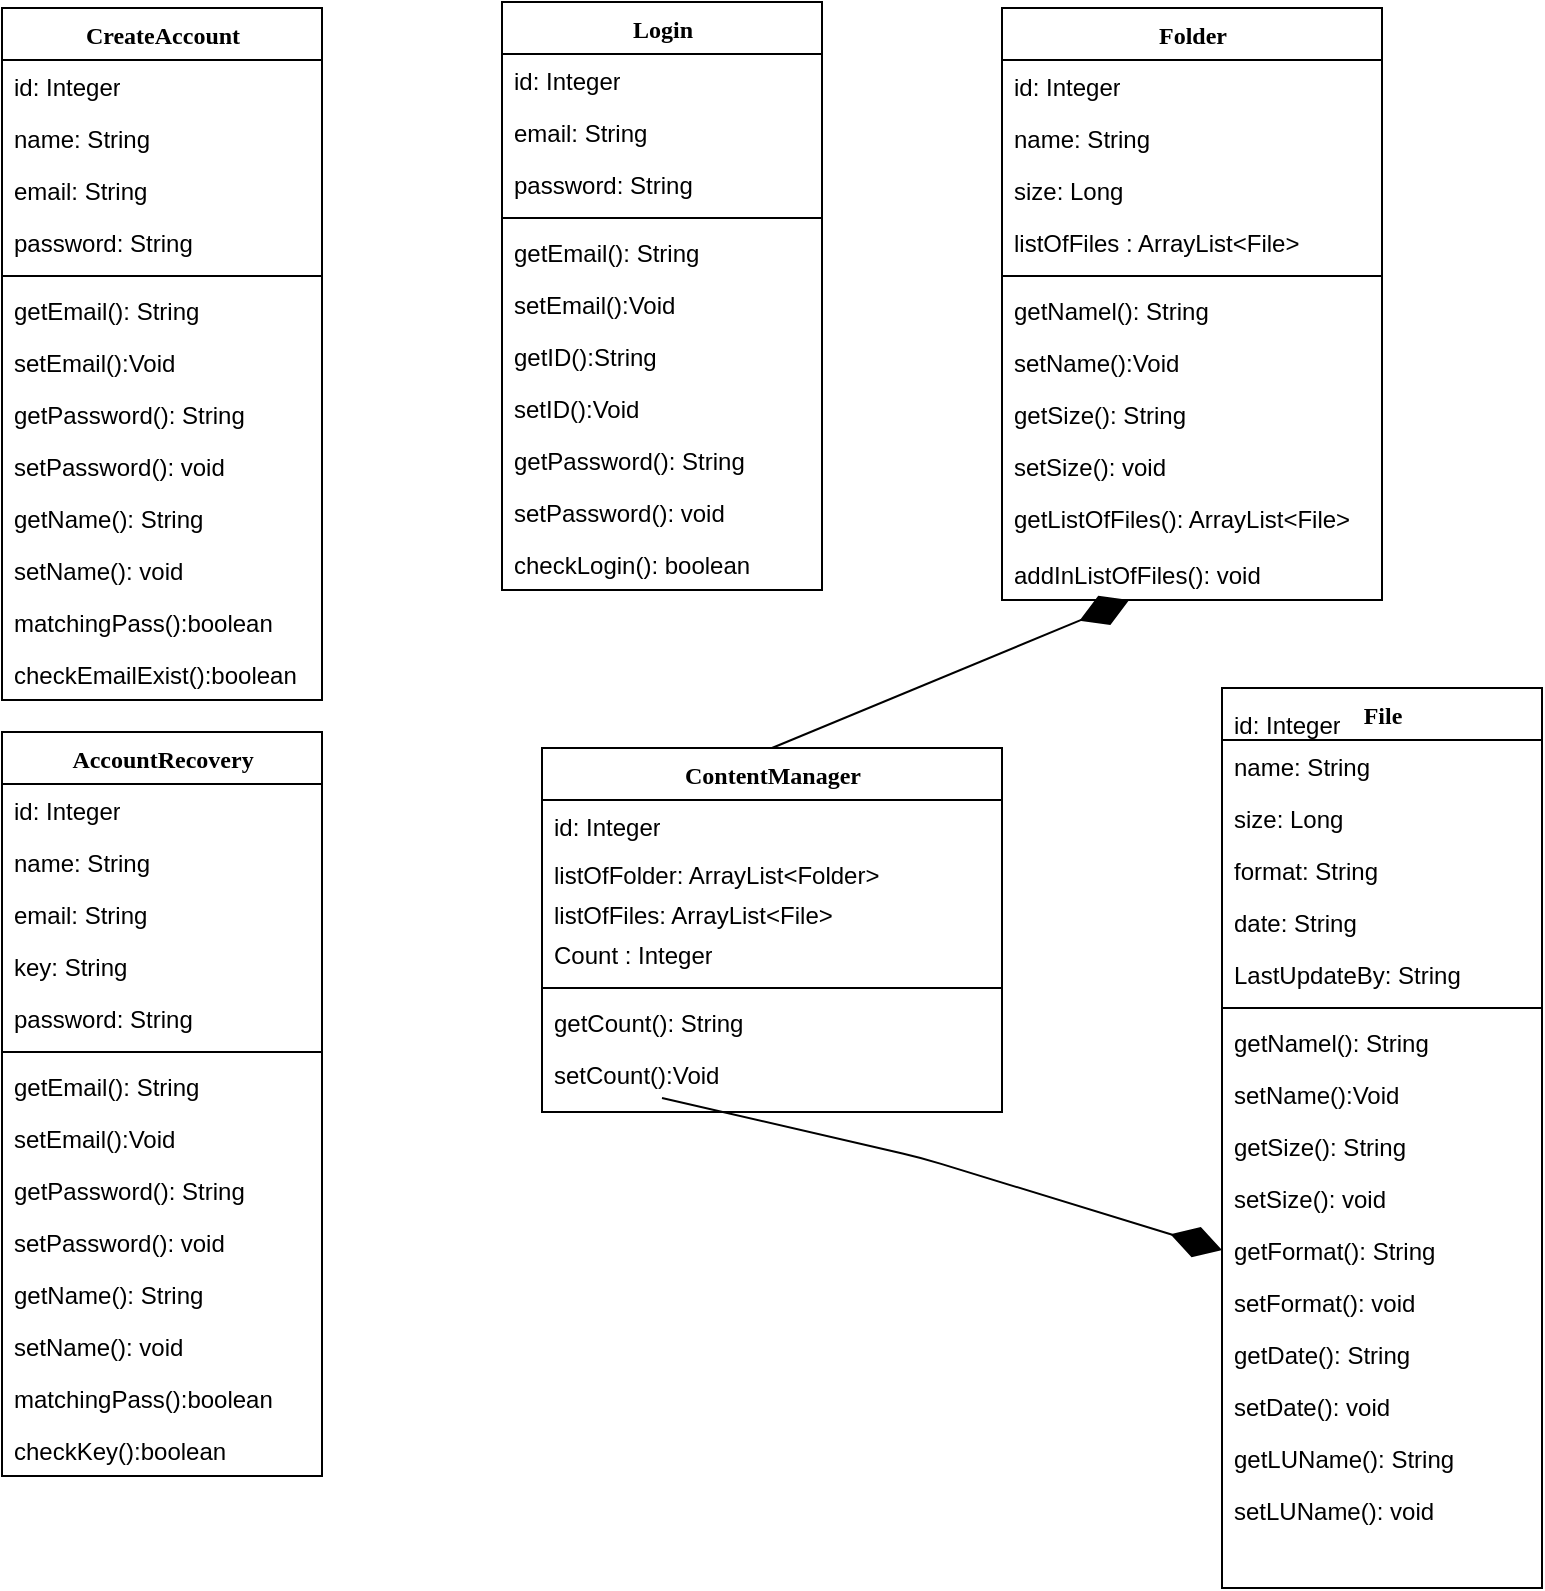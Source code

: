 <mxfile version="10.6.3" type="device"><diagram name="Page-1" id="9f46799a-70d6-7492-0946-bef42562c5a5"><mxGraphModel dx="1365" dy="612" grid="1" gridSize="10" guides="1" tooltips="1" connect="1" arrows="1" fold="1" page="1" pageScale="1" pageWidth="1100" pageHeight="850" background="#ffffff" math="0" shadow="0"><root><mxCell id="0"/><mxCell id="1" parent="0"/><mxCell id="78961159f06e98e8-17" value="Login&lt;br&gt;" style="swimlane;html=1;fontStyle=1;align=center;verticalAlign=top;childLayout=stackLayout;horizontal=1;startSize=26;horizontalStack=0;resizeParent=1;resizeLast=0;collapsible=1;marginBottom=0;swimlaneFillColor=#ffffff;rounded=0;shadow=0;comic=0;labelBackgroundColor=none;strokeColor=#000000;strokeWidth=1;fillColor=none;fontFamily=Verdana;fontSize=12;fontColor=#000000;" parent="1" vertex="1"><mxGeometry x="280" y="12" width="160" height="294" as="geometry"/></mxCell><mxCell id="78961159f06e98e8-21" value="id: Integer" style="text;html=1;strokeColor=none;fillColor=none;align=left;verticalAlign=top;spacingLeft=4;spacingRight=4;whiteSpace=wrap;overflow=hidden;rotatable=0;points=[[0,0.5],[1,0.5]];portConstraint=eastwest;" parent="78961159f06e98e8-17" vertex="1"><mxGeometry y="26" width="160" height="26" as="geometry"/></mxCell><mxCell id="78961159f06e98e8-23" value="email: String" style="text;html=1;strokeColor=none;fillColor=none;align=left;verticalAlign=top;spacingLeft=4;spacingRight=4;whiteSpace=wrap;overflow=hidden;rotatable=0;points=[[0,0.5],[1,0.5]];portConstraint=eastwest;" parent="78961159f06e98e8-17" vertex="1"><mxGeometry y="52" width="160" height="26" as="geometry"/></mxCell><mxCell id="78961159f06e98e8-25" value="password: String" style="text;html=1;strokeColor=none;fillColor=none;align=left;verticalAlign=top;spacingLeft=4;spacingRight=4;whiteSpace=wrap;overflow=hidden;rotatable=0;points=[[0,0.5],[1,0.5]];portConstraint=eastwest;" parent="78961159f06e98e8-17" vertex="1"><mxGeometry y="78" width="160" height="26" as="geometry"/></mxCell><mxCell id="78961159f06e98e8-19" value="" style="line;html=1;strokeWidth=1;fillColor=none;align=left;verticalAlign=middle;spacingTop=-1;spacingLeft=3;spacingRight=3;rotatable=0;labelPosition=right;points=[];portConstraint=eastwest;" parent="78961159f06e98e8-17" vertex="1"><mxGeometry y="104" width="160" height="8" as="geometry"/></mxCell><mxCell id="78961159f06e98e8-20" value="getEmail(): String" style="text;html=1;strokeColor=none;fillColor=none;align=left;verticalAlign=top;spacingLeft=4;spacingRight=4;whiteSpace=wrap;overflow=hidden;rotatable=0;points=[[0,0.5],[1,0.5]];portConstraint=eastwest;" parent="78961159f06e98e8-17" vertex="1"><mxGeometry y="112" width="160" height="26" as="geometry"/></mxCell><mxCell id="78961159f06e98e8-27" value="setEmail():Void" style="text;html=1;strokeColor=none;fillColor=none;align=left;verticalAlign=top;spacingLeft=4;spacingRight=4;whiteSpace=wrap;overflow=hidden;rotatable=0;points=[[0,0.5],[1,0.5]];portConstraint=eastwest;" parent="78961159f06e98e8-17" vertex="1"><mxGeometry y="138" width="160" height="26" as="geometry"/></mxCell><mxCell id="G7asGTCh8BX20E416yKz-1" value="getID():String" style="text;html=1;strokeColor=none;fillColor=none;align=left;verticalAlign=top;spacingLeft=4;spacingRight=4;whiteSpace=wrap;overflow=hidden;rotatable=0;points=[[0,0.5],[1,0.5]];portConstraint=eastwest;" parent="78961159f06e98e8-17" vertex="1"><mxGeometry y="164" width="160" height="26" as="geometry"/></mxCell><mxCell id="G7asGTCh8BX20E416yKz-2" value="setID():Void" style="text;html=1;strokeColor=none;fillColor=none;align=left;verticalAlign=top;spacingLeft=4;spacingRight=4;whiteSpace=wrap;overflow=hidden;rotatable=0;points=[[0,0.5],[1,0.5]];portConstraint=eastwest;" parent="78961159f06e98e8-17" vertex="1"><mxGeometry y="190" width="160" height="26" as="geometry"/></mxCell><mxCell id="G7asGTCh8BX20E416yKz-3" value="getPassword(): String" style="text;html=1;strokeColor=none;fillColor=none;align=left;verticalAlign=top;spacingLeft=4;spacingRight=4;whiteSpace=wrap;overflow=hidden;rotatable=0;points=[[0,0.5],[1,0.5]];portConstraint=eastwest;" parent="78961159f06e98e8-17" vertex="1"><mxGeometry y="216" width="160" height="26" as="geometry"/></mxCell><mxCell id="G7asGTCh8BX20E416yKz-4" value="setPassword(): void" style="text;html=1;strokeColor=none;fillColor=none;align=left;verticalAlign=top;spacingLeft=4;spacingRight=4;whiteSpace=wrap;overflow=hidden;rotatable=0;points=[[0,0.5],[1,0.5]];portConstraint=eastwest;" parent="78961159f06e98e8-17" vertex="1"><mxGeometry y="242" width="160" height="26" as="geometry"/></mxCell><mxCell id="G7asGTCh8BX20E416yKz-5" value="checkLogin(): boolean" style="text;html=1;strokeColor=none;fillColor=none;align=left;verticalAlign=top;spacingLeft=4;spacingRight=4;whiteSpace=wrap;overflow=hidden;rotatable=0;points=[[0,0.5],[1,0.5]];portConstraint=eastwest;" parent="78961159f06e98e8-17" vertex="1"><mxGeometry y="268" width="160" height="26" as="geometry"/></mxCell><mxCell id="78961159f06e98e8-30" value="CreateAccount" style="swimlane;html=1;fontStyle=1;align=center;verticalAlign=top;childLayout=stackLayout;horizontal=1;startSize=26;horizontalStack=0;resizeParent=1;resizeLast=0;collapsible=1;marginBottom=0;swimlaneFillColor=#ffffff;rounded=0;shadow=0;comic=0;labelBackgroundColor=none;strokeColor=#000000;strokeWidth=1;fillColor=none;fontFamily=Verdana;fontSize=12;fontColor=#000000;" parent="1" vertex="1"><mxGeometry x="30" y="15" width="160" height="346" as="geometry"/></mxCell><mxCell id="78961159f06e98e8-31" value="id: Integer" style="text;html=1;strokeColor=none;fillColor=none;align=left;verticalAlign=top;spacingLeft=4;spacingRight=4;whiteSpace=wrap;overflow=hidden;rotatable=0;points=[[0,0.5],[1,0.5]];portConstraint=eastwest;" parent="78961159f06e98e8-30" vertex="1"><mxGeometry y="26" width="160" height="26" as="geometry"/></mxCell><mxCell id="G7asGTCh8BX20E416yKz-19" value="name: String&lt;br&gt;&lt;br&gt;" style="text;html=1;strokeColor=none;fillColor=none;align=left;verticalAlign=top;spacingLeft=4;spacingRight=4;whiteSpace=wrap;overflow=hidden;rotatable=0;points=[[0,0.5],[1,0.5]];portConstraint=eastwest;" parent="78961159f06e98e8-30" vertex="1"><mxGeometry y="52" width="160" height="26" as="geometry"/></mxCell><mxCell id="78961159f06e98e8-32" value="email: String" style="text;html=1;strokeColor=none;fillColor=none;align=left;verticalAlign=top;spacingLeft=4;spacingRight=4;whiteSpace=wrap;overflow=hidden;rotatable=0;points=[[0,0.5],[1,0.5]];portConstraint=eastwest;" parent="78961159f06e98e8-30" vertex="1"><mxGeometry y="78" width="160" height="26" as="geometry"/></mxCell><mxCell id="78961159f06e98e8-33" value="password: String" style="text;html=1;strokeColor=none;fillColor=none;align=left;verticalAlign=top;spacingLeft=4;spacingRight=4;whiteSpace=wrap;overflow=hidden;rotatable=0;points=[[0,0.5],[1,0.5]];portConstraint=eastwest;" parent="78961159f06e98e8-30" vertex="1"><mxGeometry y="104" width="160" height="26" as="geometry"/></mxCell><mxCell id="78961159f06e98e8-38" value="" style="line;html=1;strokeWidth=1;fillColor=none;align=left;verticalAlign=middle;spacingTop=-1;spacingLeft=3;spacingRight=3;rotatable=0;labelPosition=right;points=[];portConstraint=eastwest;" parent="78961159f06e98e8-30" vertex="1"><mxGeometry y="130" width="160" height="8" as="geometry"/></mxCell><mxCell id="78961159f06e98e8-40" value="getEmail(): String" style="text;html=1;strokeColor=none;fillColor=none;align=left;verticalAlign=top;spacingLeft=4;spacingRight=4;whiteSpace=wrap;overflow=hidden;rotatable=0;points=[[0,0.5],[1,0.5]];portConstraint=eastwest;" parent="78961159f06e98e8-30" vertex="1"><mxGeometry y="138" width="160" height="26" as="geometry"/></mxCell><mxCell id="G7asGTCh8BX20E416yKz-13" value="setEmail():Void" style="text;html=1;strokeColor=none;fillColor=none;align=left;verticalAlign=top;spacingLeft=4;spacingRight=4;whiteSpace=wrap;overflow=hidden;rotatable=0;points=[[0,0.5],[1,0.5]];portConstraint=eastwest;" parent="78961159f06e98e8-30" vertex="1"><mxGeometry y="164" width="160" height="26" as="geometry"/></mxCell><mxCell id="G7asGTCh8BX20E416yKz-15" value="&lt;span&gt;getPassword(): String&lt;/span&gt;" style="text;html=1;strokeColor=none;fillColor=none;align=left;verticalAlign=top;spacingLeft=4;spacingRight=4;whiteSpace=wrap;overflow=hidden;rotatable=0;points=[[0,0.5],[1,0.5]];portConstraint=eastwest;" parent="78961159f06e98e8-30" vertex="1"><mxGeometry y="190" width="160" height="26" as="geometry"/></mxCell><mxCell id="G7asGTCh8BX20E416yKz-16" value="setPassword(): void" style="text;html=1;strokeColor=none;fillColor=none;align=left;verticalAlign=top;spacingLeft=4;spacingRight=4;whiteSpace=wrap;overflow=hidden;rotatable=0;points=[[0,0.5],[1,0.5]];portConstraint=eastwest;" parent="78961159f06e98e8-30" vertex="1"><mxGeometry y="216" width="160" height="26" as="geometry"/></mxCell><mxCell id="G7asGTCh8BX20E416yKz-20" value="getName(): String" style="text;html=1;strokeColor=none;fillColor=none;align=left;verticalAlign=top;spacingLeft=4;spacingRight=4;whiteSpace=wrap;overflow=hidden;rotatable=0;points=[[0,0.5],[1,0.5]];portConstraint=eastwest;" parent="78961159f06e98e8-30" vertex="1"><mxGeometry y="242" width="160" height="26" as="geometry"/></mxCell><mxCell id="G7asGTCh8BX20E416yKz-21" value="setName(): void" style="text;html=1;strokeColor=none;fillColor=none;align=left;verticalAlign=top;spacingLeft=4;spacingRight=4;whiteSpace=wrap;overflow=hidden;rotatable=0;points=[[0,0.5],[1,0.5]];portConstraint=eastwest;" parent="78961159f06e98e8-30" vertex="1"><mxGeometry y="268" width="160" height="26" as="geometry"/></mxCell><mxCell id="G7asGTCh8BX20E416yKz-17" value="matchingPass():boolean" style="text;html=1;strokeColor=none;fillColor=none;align=left;verticalAlign=top;spacingLeft=4;spacingRight=4;whiteSpace=wrap;overflow=hidden;rotatable=0;points=[[0,0.5],[1,0.5]];portConstraint=eastwest;" parent="78961159f06e98e8-30" vertex="1"><mxGeometry y="294" width="160" height="26" as="geometry"/></mxCell><mxCell id="G7asGTCh8BX20E416yKz-18" value="checkEmailExist():boolean" style="text;html=1;strokeColor=none;fillColor=none;align=left;verticalAlign=top;spacingLeft=4;spacingRight=4;whiteSpace=wrap;overflow=hidden;rotatable=0;points=[[0,0.5],[1,0.5]];portConstraint=eastwest;" parent="78961159f06e98e8-30" vertex="1"><mxGeometry y="320" width="160" height="26" as="geometry"/></mxCell><mxCell id="G7asGTCh8BX20E416yKz-23" value="AccountRecovery" style="swimlane;html=1;fontStyle=1;align=center;verticalAlign=top;childLayout=stackLayout;horizontal=1;startSize=26;horizontalStack=0;resizeParent=1;resizeLast=0;collapsible=1;marginBottom=0;swimlaneFillColor=#ffffff;rounded=0;shadow=0;comic=0;labelBackgroundColor=none;strokeColor=#000000;strokeWidth=1;fillColor=none;fontFamily=Verdana;fontSize=12;fontColor=#000000;" parent="1" vertex="1"><mxGeometry x="30" y="377" width="160" height="372" as="geometry"/></mxCell><mxCell id="G7asGTCh8BX20E416yKz-24" value="id: Integer" style="text;html=1;strokeColor=none;fillColor=none;align=left;verticalAlign=top;spacingLeft=4;spacingRight=4;whiteSpace=wrap;overflow=hidden;rotatable=0;points=[[0,0.5],[1,0.5]];portConstraint=eastwest;" parent="G7asGTCh8BX20E416yKz-23" vertex="1"><mxGeometry y="26" width="160" height="26" as="geometry"/></mxCell><mxCell id="G7asGTCh8BX20E416yKz-25" value="name: String&lt;br&gt;&lt;br&gt;" style="text;html=1;strokeColor=none;fillColor=none;align=left;verticalAlign=top;spacingLeft=4;spacingRight=4;whiteSpace=wrap;overflow=hidden;rotatable=0;points=[[0,0.5],[1,0.5]];portConstraint=eastwest;" parent="G7asGTCh8BX20E416yKz-23" vertex="1"><mxGeometry y="52" width="160" height="26" as="geometry"/></mxCell><mxCell id="G7asGTCh8BX20E416yKz-26" value="email: String" style="text;html=1;strokeColor=none;fillColor=none;align=left;verticalAlign=top;spacingLeft=4;spacingRight=4;whiteSpace=wrap;overflow=hidden;rotatable=0;points=[[0,0.5],[1,0.5]];portConstraint=eastwest;" parent="G7asGTCh8BX20E416yKz-23" vertex="1"><mxGeometry y="78" width="160" height="26" as="geometry"/></mxCell><mxCell id="G7asGTCh8BX20E416yKz-37" value="key: String" style="text;html=1;strokeColor=none;fillColor=none;align=left;verticalAlign=top;spacingLeft=4;spacingRight=4;whiteSpace=wrap;overflow=hidden;rotatable=0;points=[[0,0.5],[1,0.5]];portConstraint=eastwest;" parent="G7asGTCh8BX20E416yKz-23" vertex="1"><mxGeometry y="104" width="160" height="26" as="geometry"/></mxCell><mxCell id="G7asGTCh8BX20E416yKz-27" value="password: String" style="text;html=1;strokeColor=none;fillColor=none;align=left;verticalAlign=top;spacingLeft=4;spacingRight=4;whiteSpace=wrap;overflow=hidden;rotatable=0;points=[[0,0.5],[1,0.5]];portConstraint=eastwest;" parent="G7asGTCh8BX20E416yKz-23" vertex="1"><mxGeometry y="130" width="160" height="26" as="geometry"/></mxCell><mxCell id="G7asGTCh8BX20E416yKz-28" value="" style="line;html=1;strokeWidth=1;fillColor=none;align=left;verticalAlign=middle;spacingTop=-1;spacingLeft=3;spacingRight=3;rotatable=0;labelPosition=right;points=[];portConstraint=eastwest;" parent="G7asGTCh8BX20E416yKz-23" vertex="1"><mxGeometry y="156" width="160" height="8" as="geometry"/></mxCell><mxCell id="G7asGTCh8BX20E416yKz-29" value="getEmail(): String" style="text;html=1;strokeColor=none;fillColor=none;align=left;verticalAlign=top;spacingLeft=4;spacingRight=4;whiteSpace=wrap;overflow=hidden;rotatable=0;points=[[0,0.5],[1,0.5]];portConstraint=eastwest;" parent="G7asGTCh8BX20E416yKz-23" vertex="1"><mxGeometry y="164" width="160" height="26" as="geometry"/></mxCell><mxCell id="G7asGTCh8BX20E416yKz-30" value="setEmail():Void" style="text;html=1;strokeColor=none;fillColor=none;align=left;verticalAlign=top;spacingLeft=4;spacingRight=4;whiteSpace=wrap;overflow=hidden;rotatable=0;points=[[0,0.5],[1,0.5]];portConstraint=eastwest;" parent="G7asGTCh8BX20E416yKz-23" vertex="1"><mxGeometry y="190" width="160" height="26" as="geometry"/></mxCell><mxCell id="G7asGTCh8BX20E416yKz-31" value="&lt;span&gt;getPassword(): String&lt;/span&gt;" style="text;html=1;strokeColor=none;fillColor=none;align=left;verticalAlign=top;spacingLeft=4;spacingRight=4;whiteSpace=wrap;overflow=hidden;rotatable=0;points=[[0,0.5],[1,0.5]];portConstraint=eastwest;" parent="G7asGTCh8BX20E416yKz-23" vertex="1"><mxGeometry y="216" width="160" height="26" as="geometry"/></mxCell><mxCell id="G7asGTCh8BX20E416yKz-32" value="setPassword(): void" style="text;html=1;strokeColor=none;fillColor=none;align=left;verticalAlign=top;spacingLeft=4;spacingRight=4;whiteSpace=wrap;overflow=hidden;rotatable=0;points=[[0,0.5],[1,0.5]];portConstraint=eastwest;" parent="G7asGTCh8BX20E416yKz-23" vertex="1"><mxGeometry y="242" width="160" height="26" as="geometry"/></mxCell><mxCell id="G7asGTCh8BX20E416yKz-33" value="getName(): String" style="text;html=1;strokeColor=none;fillColor=none;align=left;verticalAlign=top;spacingLeft=4;spacingRight=4;whiteSpace=wrap;overflow=hidden;rotatable=0;points=[[0,0.5],[1,0.5]];portConstraint=eastwest;" parent="G7asGTCh8BX20E416yKz-23" vertex="1"><mxGeometry y="268" width="160" height="26" as="geometry"/></mxCell><mxCell id="G7asGTCh8BX20E416yKz-34" value="setName(): void" style="text;html=1;strokeColor=none;fillColor=none;align=left;verticalAlign=top;spacingLeft=4;spacingRight=4;whiteSpace=wrap;overflow=hidden;rotatable=0;points=[[0,0.5],[1,0.5]];portConstraint=eastwest;" parent="G7asGTCh8BX20E416yKz-23" vertex="1"><mxGeometry y="294" width="160" height="26" as="geometry"/></mxCell><mxCell id="G7asGTCh8BX20E416yKz-35" value="matchingPass():boolean" style="text;html=1;strokeColor=none;fillColor=none;align=left;verticalAlign=top;spacingLeft=4;spacingRight=4;whiteSpace=wrap;overflow=hidden;rotatable=0;points=[[0,0.5],[1,0.5]];portConstraint=eastwest;" parent="G7asGTCh8BX20E416yKz-23" vertex="1"><mxGeometry y="320" width="160" height="26" as="geometry"/></mxCell><mxCell id="G7asGTCh8BX20E416yKz-36" value="checkKey():boolean" style="text;html=1;strokeColor=none;fillColor=none;align=left;verticalAlign=top;spacingLeft=4;spacingRight=4;whiteSpace=wrap;overflow=hidden;rotatable=0;points=[[0,0.5],[1,0.5]];portConstraint=eastwest;" parent="G7asGTCh8BX20E416yKz-23" vertex="1"><mxGeometry y="346" width="160" height="26" as="geometry"/></mxCell><mxCell id="G7asGTCh8BX20E416yKz-38" value="ContentManager" style="swimlane;html=1;fontStyle=1;align=center;verticalAlign=top;childLayout=stackLayout;horizontal=1;startSize=26;horizontalStack=0;resizeParent=1;resizeLast=0;collapsible=1;marginBottom=0;swimlaneFillColor=#ffffff;rounded=0;shadow=0;comic=0;labelBackgroundColor=none;strokeColor=#000000;strokeWidth=1;fillColor=none;fontFamily=Verdana;fontSize=12;fontColor=#000000;" parent="1" vertex="1"><mxGeometry x="300" y="385" width="230" height="182" as="geometry"/></mxCell><mxCell id="G7asGTCh8BX20E416yKz-39" value="id: Integer" style="text;html=1;strokeColor=none;fillColor=none;align=left;verticalAlign=top;spacingLeft=4;spacingRight=4;whiteSpace=wrap;overflow=hidden;rotatable=0;points=[[0,0.5],[1,0.5]];portConstraint=eastwest;" parent="G7asGTCh8BX20E416yKz-38" vertex="1"><mxGeometry y="26" width="230" height="24" as="geometry"/></mxCell><mxCell id="G7asGTCh8BX20E416yKz-40" value="listOfFolder: ArrayList&amp;lt;Folder&amp;gt;&lt;br&gt;" style="text;html=1;strokeColor=none;fillColor=none;align=left;verticalAlign=top;spacingLeft=4;spacingRight=4;whiteSpace=wrap;overflow=hidden;rotatable=0;points=[[0,0.5],[1,0.5]];portConstraint=eastwest;" parent="G7asGTCh8BX20E416yKz-38" vertex="1"><mxGeometry y="50" width="230" height="20" as="geometry"/></mxCell><mxCell id="G7asGTCh8BX20E416yKz-88" value="listOfFiles: ArrayList&amp;lt;File&amp;gt;&lt;br&gt;" style="text;html=1;strokeColor=none;fillColor=none;align=left;verticalAlign=top;spacingLeft=4;spacingRight=4;whiteSpace=wrap;overflow=hidden;rotatable=0;points=[[0,0.5],[1,0.5]];portConstraint=eastwest;" parent="G7asGTCh8BX20E416yKz-38" vertex="1"><mxGeometry y="70" width="230" height="20" as="geometry"/></mxCell><mxCell id="G7asGTCh8BX20E416yKz-41" value="Count : Integer" style="text;html=1;strokeColor=none;fillColor=none;align=left;verticalAlign=top;spacingLeft=4;spacingRight=4;whiteSpace=wrap;overflow=hidden;rotatable=0;points=[[0,0.5],[1,0.5]];portConstraint=eastwest;" parent="G7asGTCh8BX20E416yKz-38" vertex="1"><mxGeometry y="90" width="230" height="26" as="geometry"/></mxCell><mxCell id="G7asGTCh8BX20E416yKz-44" value="" style="line;html=1;strokeWidth=1;fillColor=none;align=left;verticalAlign=middle;spacingTop=-1;spacingLeft=3;spacingRight=3;rotatable=0;labelPosition=right;points=[];portConstraint=eastwest;" parent="G7asGTCh8BX20E416yKz-38" vertex="1"><mxGeometry y="116" width="230" height="8" as="geometry"/></mxCell><mxCell id="G7asGTCh8BX20E416yKz-45" value="getCount(): String" style="text;html=1;strokeColor=none;fillColor=none;align=left;verticalAlign=top;spacingLeft=4;spacingRight=4;whiteSpace=wrap;overflow=hidden;rotatable=0;points=[[0,0.5],[1,0.5]];portConstraint=eastwest;" parent="G7asGTCh8BX20E416yKz-38" vertex="1"><mxGeometry y="124" width="230" height="26" as="geometry"/></mxCell><mxCell id="G7asGTCh8BX20E416yKz-46" value="setCount():Void" style="text;html=1;strokeColor=none;fillColor=none;align=left;verticalAlign=top;spacingLeft=4;spacingRight=4;whiteSpace=wrap;overflow=hidden;rotatable=0;points=[[0,0.5],[1,0.5]];portConstraint=eastwest;" parent="G7asGTCh8BX20E416yKz-38" vertex="1"><mxGeometry y="150" width="230" height="26" as="geometry"/></mxCell><mxCell id="G7asGTCh8BX20E416yKz-54" value="File" style="swimlane;html=1;fontStyle=1;align=center;verticalAlign=top;childLayout=stackLayout;horizontal=1;startSize=26;horizontalStack=0;resizeParent=1;resizeLast=0;collapsible=1;marginBottom=0;swimlaneFillColor=#ffffff;rounded=0;shadow=0;comic=0;labelBackgroundColor=none;strokeColor=#000000;strokeWidth=1;fillColor=none;fontFamily=Verdana;fontSize=12;fontColor=#000000;" parent="1" vertex="1"><mxGeometry x="640" y="355" width="160" height="450" as="geometry"/></mxCell><mxCell id="G7asGTCh8BX20E416yKz-56" value="name: String&lt;br&gt;&lt;br&gt;" style="text;html=1;strokeColor=none;fillColor=none;align=left;verticalAlign=top;spacingLeft=4;spacingRight=4;whiteSpace=wrap;overflow=hidden;rotatable=0;points=[[0,0.5],[1,0.5]];portConstraint=eastwest;" parent="G7asGTCh8BX20E416yKz-54" vertex="1"><mxGeometry y="26" width="160" height="26" as="geometry"/></mxCell><mxCell id="G7asGTCh8BX20E416yKz-57" value="size: Long" style="text;html=1;strokeColor=none;fillColor=none;align=left;verticalAlign=top;spacingLeft=4;spacingRight=4;whiteSpace=wrap;overflow=hidden;rotatable=0;points=[[0,0.5],[1,0.5]];portConstraint=eastwest;" parent="G7asGTCh8BX20E416yKz-54" vertex="1"><mxGeometry y="52" width="160" height="26" as="geometry"/></mxCell><mxCell id="G7asGTCh8BX20E416yKz-69" value="format: String&lt;br&gt;&lt;br&gt;" style="text;html=1;strokeColor=none;fillColor=none;align=left;verticalAlign=top;spacingLeft=4;spacingRight=4;whiteSpace=wrap;overflow=hidden;rotatable=0;points=[[0,0.5],[1,0.5]];portConstraint=eastwest;" parent="G7asGTCh8BX20E416yKz-54" vertex="1"><mxGeometry y="78" width="160" height="26" as="geometry"/></mxCell><mxCell id="G7asGTCh8BX20E416yKz-82" value="date: String&lt;br&gt;&lt;br&gt;" style="text;html=1;strokeColor=none;fillColor=none;align=left;verticalAlign=top;spacingLeft=4;spacingRight=4;whiteSpace=wrap;overflow=hidden;rotatable=0;points=[[0,0.5],[1,0.5]];portConstraint=eastwest;" parent="G7asGTCh8BX20E416yKz-54" vertex="1"><mxGeometry y="104" width="160" height="26" as="geometry"/></mxCell><mxCell id="G7asGTCh8BX20E416yKz-85" value="LastUpdateBy: String&lt;br&gt;&lt;br&gt;" style="text;html=1;strokeColor=none;fillColor=none;align=left;verticalAlign=top;spacingLeft=4;spacingRight=4;whiteSpace=wrap;overflow=hidden;rotatable=0;points=[[0,0.5],[1,0.5]];portConstraint=eastwest;" parent="G7asGTCh8BX20E416yKz-54" vertex="1"><mxGeometry y="130" width="160" height="26" as="geometry"/></mxCell><mxCell id="G7asGTCh8BX20E416yKz-60" value="" style="line;html=1;strokeWidth=1;fillColor=none;align=left;verticalAlign=middle;spacingTop=-1;spacingLeft=3;spacingRight=3;rotatable=0;labelPosition=right;points=[];portConstraint=eastwest;" parent="G7asGTCh8BX20E416yKz-54" vertex="1"><mxGeometry y="156" width="160" height="8" as="geometry"/></mxCell><mxCell id="G7asGTCh8BX20E416yKz-61" value="getNamel(): String" style="text;html=1;strokeColor=none;fillColor=none;align=left;verticalAlign=top;spacingLeft=4;spacingRight=4;whiteSpace=wrap;overflow=hidden;rotatable=0;points=[[0,0.5],[1,0.5]];portConstraint=eastwest;" parent="G7asGTCh8BX20E416yKz-54" vertex="1"><mxGeometry y="164" width="160" height="26" as="geometry"/></mxCell><mxCell id="G7asGTCh8BX20E416yKz-62" value="setName():Void" style="text;html=1;strokeColor=none;fillColor=none;align=left;verticalAlign=top;spacingLeft=4;spacingRight=4;whiteSpace=wrap;overflow=hidden;rotatable=0;points=[[0,0.5],[1,0.5]];portConstraint=eastwest;" parent="G7asGTCh8BX20E416yKz-54" vertex="1"><mxGeometry y="190" width="160" height="26" as="geometry"/></mxCell><mxCell id="G7asGTCh8BX20E416yKz-63" value="&lt;span&gt;getSize(): String&lt;/span&gt;" style="text;html=1;strokeColor=none;fillColor=none;align=left;verticalAlign=top;spacingLeft=4;spacingRight=4;whiteSpace=wrap;overflow=hidden;rotatable=0;points=[[0,0.5],[1,0.5]];portConstraint=eastwest;" parent="G7asGTCh8BX20E416yKz-54" vertex="1"><mxGeometry y="216" width="160" height="26" as="geometry"/></mxCell><mxCell id="G7asGTCh8BX20E416yKz-64" value="setSize(): void" style="text;html=1;strokeColor=none;fillColor=none;align=left;verticalAlign=top;spacingLeft=4;spacingRight=4;whiteSpace=wrap;overflow=hidden;rotatable=0;points=[[0,0.5],[1,0.5]];portConstraint=eastwest;" parent="G7asGTCh8BX20E416yKz-54" vertex="1"><mxGeometry y="242" width="160" height="26" as="geometry"/></mxCell><mxCell id="G7asGTCh8BX20E416yKz-65" value="getFormat(): String" style="text;html=1;strokeColor=none;fillColor=none;align=left;verticalAlign=top;spacingLeft=4;spacingRight=4;whiteSpace=wrap;overflow=hidden;rotatable=0;points=[[0,0.5],[1,0.5]];portConstraint=eastwest;" parent="G7asGTCh8BX20E416yKz-54" vertex="1"><mxGeometry y="268" width="160" height="26" as="geometry"/></mxCell><mxCell id="G7asGTCh8BX20E416yKz-66" value="setFormat(): void" style="text;html=1;strokeColor=none;fillColor=none;align=left;verticalAlign=top;spacingLeft=4;spacingRight=4;whiteSpace=wrap;overflow=hidden;rotatable=0;points=[[0,0.5],[1,0.5]];portConstraint=eastwest;" parent="G7asGTCh8BX20E416yKz-54" vertex="1"><mxGeometry y="294" width="160" height="26" as="geometry"/></mxCell><mxCell id="G7asGTCh8BX20E416yKz-83" value="getDate(): String" style="text;html=1;strokeColor=none;fillColor=none;align=left;verticalAlign=top;spacingLeft=4;spacingRight=4;whiteSpace=wrap;overflow=hidden;rotatable=0;points=[[0,0.5],[1,0.5]];portConstraint=eastwest;" parent="G7asGTCh8BX20E416yKz-54" vertex="1"><mxGeometry y="320" width="160" height="26" as="geometry"/></mxCell><mxCell id="G7asGTCh8BX20E416yKz-84" value="setDate(): void" style="text;html=1;strokeColor=none;fillColor=none;align=left;verticalAlign=top;spacingLeft=4;spacingRight=4;whiteSpace=wrap;overflow=hidden;rotatable=0;points=[[0,0.5],[1,0.5]];portConstraint=eastwest;" parent="G7asGTCh8BX20E416yKz-54" vertex="1"><mxGeometry y="346" width="160" height="26" as="geometry"/></mxCell><mxCell id="G7asGTCh8BX20E416yKz-86" value="getLUName(): String" style="text;html=1;strokeColor=none;fillColor=none;align=left;verticalAlign=top;spacingLeft=4;spacingRight=4;whiteSpace=wrap;overflow=hidden;rotatable=0;points=[[0,0.5],[1,0.5]];portConstraint=eastwest;" parent="G7asGTCh8BX20E416yKz-54" vertex="1"><mxGeometry y="372" width="160" height="26" as="geometry"/></mxCell><mxCell id="G7asGTCh8BX20E416yKz-87" value="setLUName(): void" style="text;html=1;strokeColor=none;fillColor=none;align=left;verticalAlign=top;spacingLeft=4;spacingRight=4;whiteSpace=wrap;overflow=hidden;rotatable=0;points=[[0,0.5],[1,0.5]];portConstraint=eastwest;" parent="G7asGTCh8BX20E416yKz-54" vertex="1"><mxGeometry y="398" width="160" height="26" as="geometry"/></mxCell><mxCell id="G7asGTCh8BX20E416yKz-70" value="Folder&lt;br&gt;" style="swimlane;html=1;fontStyle=1;align=center;verticalAlign=top;childLayout=stackLayout;horizontal=1;startSize=26;horizontalStack=0;resizeParent=1;resizeLast=0;collapsible=1;marginBottom=0;swimlaneFillColor=#ffffff;rounded=0;shadow=0;comic=0;labelBackgroundColor=none;strokeColor=#000000;strokeWidth=1;fillColor=none;fontFamily=Verdana;fontSize=12;fontColor=#000000;" parent="1" vertex="1"><mxGeometry x="530" y="15" width="190" height="296" as="geometry"/></mxCell><mxCell id="G7asGTCh8BX20E416yKz-71" value="id: Integer" style="text;html=1;strokeColor=none;fillColor=none;align=left;verticalAlign=top;spacingLeft=4;spacingRight=4;whiteSpace=wrap;overflow=hidden;rotatable=0;points=[[0,0.5],[1,0.5]];portConstraint=eastwest;" parent="G7asGTCh8BX20E416yKz-70" vertex="1"><mxGeometry y="26" width="190" height="26" as="geometry"/></mxCell><mxCell id="G7asGTCh8BX20E416yKz-72" value="name: String&lt;br&gt;&lt;br&gt;" style="text;html=1;strokeColor=none;fillColor=none;align=left;verticalAlign=top;spacingLeft=4;spacingRight=4;whiteSpace=wrap;overflow=hidden;rotatable=0;points=[[0,0.5],[1,0.5]];portConstraint=eastwest;" parent="G7asGTCh8BX20E416yKz-70" vertex="1"><mxGeometry y="52" width="190" height="26" as="geometry"/></mxCell><mxCell id="G7asGTCh8BX20E416yKz-73" value="size: Long" style="text;html=1;strokeColor=none;fillColor=none;align=left;verticalAlign=top;spacingLeft=4;spacingRight=4;whiteSpace=wrap;overflow=hidden;rotatable=0;points=[[0,0.5],[1,0.5]];portConstraint=eastwest;" parent="G7asGTCh8BX20E416yKz-70" vertex="1"><mxGeometry y="78" width="190" height="26" as="geometry"/></mxCell><mxCell id="G7asGTCh8BX20E416yKz-74" value="listOfFiles : ArrayList&amp;lt;File&amp;gt;&lt;br&gt;" style="text;html=1;strokeColor=none;fillColor=none;align=left;verticalAlign=top;spacingLeft=4;spacingRight=4;whiteSpace=wrap;overflow=hidden;rotatable=0;points=[[0,0.5],[1,0.5]];portConstraint=eastwest;" parent="G7asGTCh8BX20E416yKz-70" vertex="1"><mxGeometry y="104" width="190" height="26" as="geometry"/></mxCell><mxCell id="G7asGTCh8BX20E416yKz-75" value="" style="line;html=1;strokeWidth=1;fillColor=none;align=left;verticalAlign=middle;spacingTop=-1;spacingLeft=3;spacingRight=3;rotatable=0;labelPosition=right;points=[];portConstraint=eastwest;" parent="G7asGTCh8BX20E416yKz-70" vertex="1"><mxGeometry y="130" width="190" height="8" as="geometry"/></mxCell><mxCell id="G7asGTCh8BX20E416yKz-76" value="getNamel(): String" style="text;html=1;strokeColor=none;fillColor=none;align=left;verticalAlign=top;spacingLeft=4;spacingRight=4;whiteSpace=wrap;overflow=hidden;rotatable=0;points=[[0,0.5],[1,0.5]];portConstraint=eastwest;" parent="G7asGTCh8BX20E416yKz-70" vertex="1"><mxGeometry y="138" width="190" height="26" as="geometry"/></mxCell><mxCell id="G7asGTCh8BX20E416yKz-77" value="setName():Void" style="text;html=1;strokeColor=none;fillColor=none;align=left;verticalAlign=top;spacingLeft=4;spacingRight=4;whiteSpace=wrap;overflow=hidden;rotatable=0;points=[[0,0.5],[1,0.5]];portConstraint=eastwest;" parent="G7asGTCh8BX20E416yKz-70" vertex="1"><mxGeometry y="164" width="190" height="26" as="geometry"/></mxCell><mxCell id="G7asGTCh8BX20E416yKz-78" value="&lt;span&gt;getSize(): String&lt;/span&gt;" style="text;html=1;strokeColor=none;fillColor=none;align=left;verticalAlign=top;spacingLeft=4;spacingRight=4;whiteSpace=wrap;overflow=hidden;rotatable=0;points=[[0,0.5],[1,0.5]];portConstraint=eastwest;" parent="G7asGTCh8BX20E416yKz-70" vertex="1"><mxGeometry y="190" width="190" height="26" as="geometry"/></mxCell><mxCell id="G7asGTCh8BX20E416yKz-79" value="setSize(): void" style="text;html=1;strokeColor=none;fillColor=none;align=left;verticalAlign=top;spacingLeft=4;spacingRight=4;whiteSpace=wrap;overflow=hidden;rotatable=0;points=[[0,0.5],[1,0.5]];portConstraint=eastwest;" parent="G7asGTCh8BX20E416yKz-70" vertex="1"><mxGeometry y="216" width="190" height="26" as="geometry"/></mxCell><mxCell id="G7asGTCh8BX20E416yKz-80" value="getListOfFiles(): ArrayList&amp;lt;File&amp;gt;" style="text;html=1;strokeColor=none;fillColor=none;align=left;verticalAlign=top;spacingLeft=4;spacingRight=4;whiteSpace=wrap;overflow=hidden;rotatable=0;points=[[0,0.5],[1,0.5]];portConstraint=eastwest;" parent="G7asGTCh8BX20E416yKz-70" vertex="1"><mxGeometry y="242" width="190" height="28" as="geometry"/></mxCell><mxCell id="G7asGTCh8BX20E416yKz-81" value="addInListOfFiles(): void" style="text;html=1;strokeColor=none;fillColor=none;align=left;verticalAlign=top;spacingLeft=4;spacingRight=4;whiteSpace=wrap;overflow=hidden;rotatable=0;points=[[0,0.5],[1,0.5]];portConstraint=eastwest;" parent="G7asGTCh8BX20E416yKz-70" vertex="1"><mxGeometry y="270" width="190" height="26" as="geometry"/></mxCell><mxCell id="3cpCzWbgfIMBmYnWMDwQ-16" value="" style="endArrow=diamondThin;endFill=1;endSize=24;html=1;entryX=0;entryY=0.5;entryDx=0;entryDy=0;" edge="1" parent="1" target="G7asGTCh8BX20E416yKz-65"><mxGeometry width="160" relative="1" as="geometry"><mxPoint x="360" y="560" as="sourcePoint"/><mxPoint x="190" y="830" as="targetPoint"/><Array as="points"><mxPoint x="490" y="590"/></Array></mxGeometry></mxCell><mxCell id="3cpCzWbgfIMBmYnWMDwQ-17" value="" style="endArrow=diamondThin;endFill=1;endSize=24;html=1;exitX=0.5;exitY=0;exitDx=0;exitDy=0;" edge="1" parent="1" source="G7asGTCh8BX20E416yKz-38" target="G7asGTCh8BX20E416yKz-81"><mxGeometry width="160" relative="1" as="geometry"><mxPoint x="400" y="350" as="sourcePoint"/><mxPoint x="560" y="350" as="targetPoint"/></mxGeometry></mxCell><mxCell id="G7asGTCh8BX20E416yKz-55" value="id: Integer" style="text;html=1;strokeColor=none;fillColor=none;align=left;verticalAlign=top;spacingLeft=4;spacingRight=4;whiteSpace=wrap;overflow=hidden;rotatable=0;points=[[0,0.5],[1,0.5]];portConstraint=eastwest;" parent="1" vertex="1"><mxGeometry x="640" y="360" width="160" height="21" as="geometry"/></mxCell></root></mxGraphModel></diagram></mxfile>